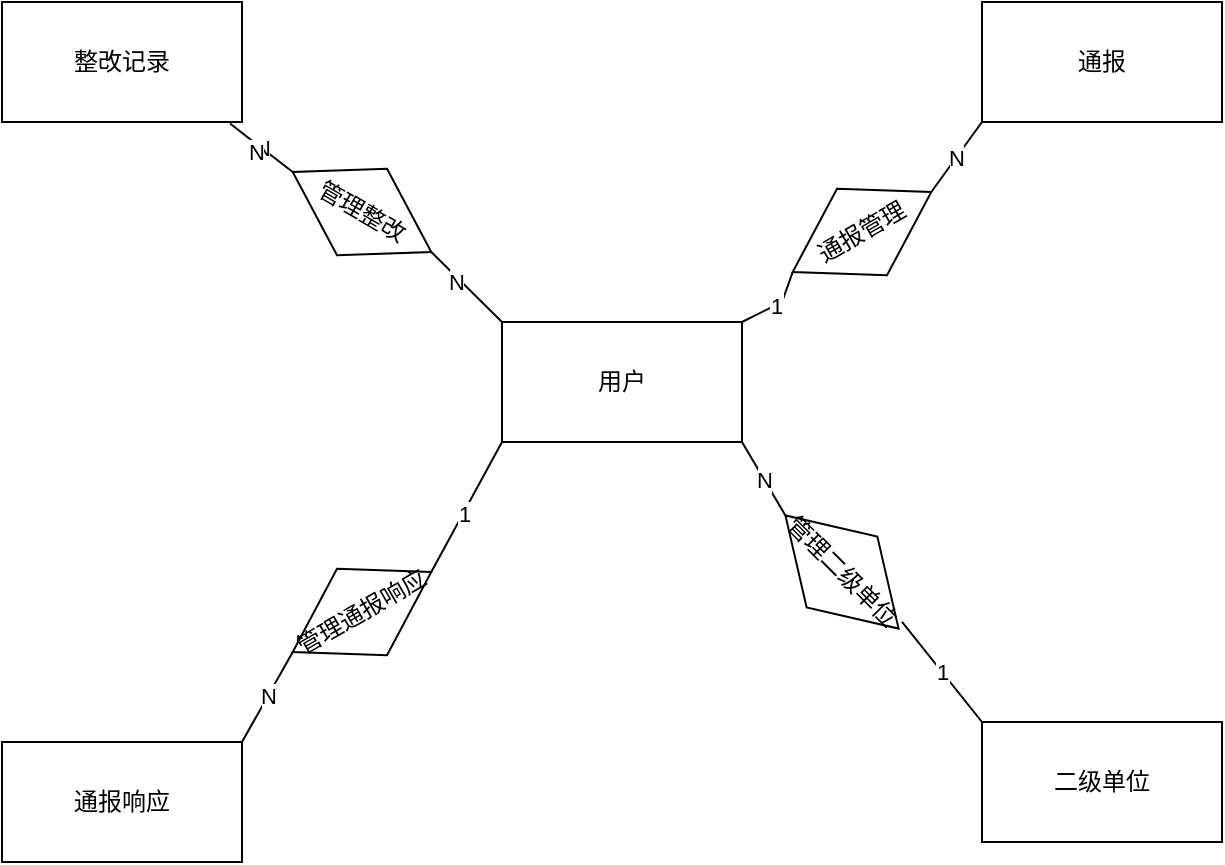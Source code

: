 <mxfile version="24.4.0" type="github">
  <diagram name="第 1 页" id="1wKrEfXNvUTdLOAu9VIF">
    <mxGraphModel dx="1050" dy="522" grid="1" gridSize="10" guides="1" tooltips="1" connect="1" arrows="1" fold="1" page="1" pageScale="1" pageWidth="827" pageHeight="1169" math="0" shadow="0">
      <root>
        <mxCell id="0" />
        <mxCell id="1" parent="0" />
        <mxCell id="uqFJg9rCa9zq86dVFu4z-1" value="用户" style="rounded=0;whiteSpace=wrap;html=1;" vertex="1" parent="1">
          <mxGeometry x="310" y="190" width="120" height="60" as="geometry" />
        </mxCell>
        <mxCell id="uqFJg9rCa9zq86dVFu4z-2" value="整改记录" style="rounded=0;whiteSpace=wrap;html=1;" vertex="1" parent="1">
          <mxGeometry x="60" y="30" width="120" height="60" as="geometry" />
        </mxCell>
        <mxCell id="uqFJg9rCa9zq86dVFu4z-3" value="通报" style="rounded=0;whiteSpace=wrap;html=1;" vertex="1" parent="1">
          <mxGeometry x="550" y="30" width="120" height="60" as="geometry" />
        </mxCell>
        <mxCell id="uqFJg9rCa9zq86dVFu4z-4" value="通报响应" style="rounded=0;whiteSpace=wrap;html=1;" vertex="1" parent="1">
          <mxGeometry x="60" y="400" width="120" height="60" as="geometry" />
        </mxCell>
        <mxCell id="uqFJg9rCa9zq86dVFu4z-5" value="二级单位" style="rounded=0;whiteSpace=wrap;html=1;" vertex="1" parent="1">
          <mxGeometry x="550" y="390" width="120" height="60" as="geometry" />
        </mxCell>
        <mxCell id="uqFJg9rCa9zq86dVFu4z-6" value="通报管理" style="rhombus;whiteSpace=wrap;html=1;rotation=-30;" vertex="1" parent="1">
          <mxGeometry x="450" y="120" width="80" height="50" as="geometry" />
        </mxCell>
        <mxCell id="uqFJg9rCa9zq86dVFu4z-8" value="管理二级单位" style="rhombus;whiteSpace=wrap;html=1;rotation=45;" vertex="1" parent="1">
          <mxGeometry x="440" y="290" width="80" height="50" as="geometry" />
        </mxCell>
        <mxCell id="uqFJg9rCa9zq86dVFu4z-9" value="管理整改" style="rhombus;whiteSpace=wrap;html=1;rotation=30;" vertex="1" parent="1">
          <mxGeometry x="200" y="110" width="80" height="50" as="geometry" />
        </mxCell>
        <mxCell id="uqFJg9rCa9zq86dVFu4z-10" value="管理通报响应" style="rhombus;whiteSpace=wrap;html=1;rotation=-30;" vertex="1" parent="1">
          <mxGeometry x="200" y="310" width="80" height="50" as="geometry" />
        </mxCell>
        <mxCell id="uqFJg9rCa9zq86dVFu4z-11" value="" style="endArrow=none;html=1;rounded=0;exitX=0;exitY=0;exitDx=0;exitDy=0;entryX=1;entryY=0.5;entryDx=0;entryDy=0;" edge="1" parent="1" source="uqFJg9rCa9zq86dVFu4z-1" target="uqFJg9rCa9zq86dVFu4z-9">
          <mxGeometry width="50" height="50" relative="1" as="geometry">
            <mxPoint x="390" y="300" as="sourcePoint" />
            <mxPoint x="440" y="250" as="targetPoint" />
          </mxGeometry>
        </mxCell>
        <mxCell id="uqFJg9rCa9zq86dVFu4z-13" value="N" style="edgeLabel;html=1;align=center;verticalAlign=middle;resizable=0;points=[];" vertex="1" connectable="0" parent="uqFJg9rCa9zq86dVFu4z-11">
          <mxGeometry x="0.234" y="2" relative="1" as="geometry">
            <mxPoint as="offset" />
          </mxGeometry>
        </mxCell>
        <mxCell id="uqFJg9rCa9zq86dVFu4z-12" value="N" style="endArrow=none;html=1;rounded=0;entryX=0;entryY=0.5;entryDx=0;entryDy=0;exitX=0.95;exitY=1.013;exitDx=0;exitDy=0;exitPerimeter=0;" edge="1" parent="1" source="uqFJg9rCa9zq86dVFu4z-2" target="uqFJg9rCa9zq86dVFu4z-9">
          <mxGeometry width="50" height="50" relative="1" as="geometry">
            <mxPoint x="120" y="150" as="sourcePoint" />
            <mxPoint x="200" y="110" as="targetPoint" />
          </mxGeometry>
        </mxCell>
        <mxCell id="uqFJg9rCa9zq86dVFu4z-14" value="N" style="edgeLabel;html=1;align=center;verticalAlign=middle;resizable=0;points=[];" vertex="1" connectable="0" parent="uqFJg9rCa9zq86dVFu4z-12">
          <mxGeometry x="-0.056" y="-3" relative="1" as="geometry">
            <mxPoint as="offset" />
          </mxGeometry>
        </mxCell>
        <mxCell id="uqFJg9rCa9zq86dVFu4z-15" value="1" style="endArrow=none;html=1;rounded=0;exitX=1;exitY=0;exitDx=0;exitDy=0;entryX=0;entryY=0.5;entryDx=0;entryDy=0;" edge="1" parent="1" source="uqFJg9rCa9zq86dVFu4z-1" target="uqFJg9rCa9zq86dVFu4z-6">
          <mxGeometry width="50" height="50" relative="1" as="geometry">
            <mxPoint x="420" y="210" as="sourcePoint" />
            <mxPoint x="470" y="160" as="targetPoint" />
            <Array as="points">
              <mxPoint x="450" y="180" />
            </Array>
          </mxGeometry>
        </mxCell>
        <mxCell id="uqFJg9rCa9zq86dVFu4z-16" value="N" style="endArrow=none;html=1;rounded=0;entryX=0;entryY=1;entryDx=0;entryDy=0;exitX=1;exitY=0.5;exitDx=0;exitDy=0;" edge="1" parent="1" source="uqFJg9rCa9zq86dVFu4z-6" target="uqFJg9rCa9zq86dVFu4z-3">
          <mxGeometry width="50" height="50" relative="1" as="geometry">
            <mxPoint x="500" y="130" as="sourcePoint" />
            <mxPoint x="550" y="80" as="targetPoint" />
          </mxGeometry>
        </mxCell>
        <mxCell id="uqFJg9rCa9zq86dVFu4z-17" value="" style="endArrow=none;html=1;rounded=0;exitX=1;exitY=0.5;exitDx=0;exitDy=0;" edge="1" parent="1" source="uqFJg9rCa9zq86dVFu4z-10">
          <mxGeometry width="50" height="50" relative="1" as="geometry">
            <mxPoint x="260" y="300" as="sourcePoint" />
            <mxPoint x="310" y="250" as="targetPoint" />
          </mxGeometry>
        </mxCell>
        <mxCell id="uqFJg9rCa9zq86dVFu4z-19" value="1" style="edgeLabel;html=1;align=center;verticalAlign=middle;resizable=0;points=[];" vertex="1" connectable="0" parent="uqFJg9rCa9zq86dVFu4z-17">
          <mxGeometry x="-0.122" y="-1" relative="1" as="geometry">
            <mxPoint y="-1" as="offset" />
          </mxGeometry>
        </mxCell>
        <mxCell id="uqFJg9rCa9zq86dVFu4z-18" value="N" style="endArrow=none;html=1;rounded=0;exitX=1;exitY=0;exitDx=0;exitDy=0;entryX=0;entryY=0.5;entryDx=0;entryDy=0;" edge="1" parent="1" source="uqFJg9rCa9zq86dVFu4z-4" target="uqFJg9rCa9zq86dVFu4z-10">
          <mxGeometry width="50" height="50" relative="1" as="geometry">
            <mxPoint x="130" y="380" as="sourcePoint" />
            <mxPoint x="180" y="330" as="targetPoint" />
          </mxGeometry>
        </mxCell>
        <mxCell id="uqFJg9rCa9zq86dVFu4z-20" value="N" style="endArrow=none;html=1;rounded=0;entryX=0;entryY=0.5;entryDx=0;entryDy=0;exitX=1;exitY=1;exitDx=0;exitDy=0;" edge="1" parent="1" source="uqFJg9rCa9zq86dVFu4z-1" target="uqFJg9rCa9zq86dVFu4z-8">
          <mxGeometry width="50" height="50" relative="1" as="geometry">
            <mxPoint x="300" y="370" as="sourcePoint" />
            <mxPoint x="350" y="320" as="targetPoint" />
          </mxGeometry>
        </mxCell>
        <mxCell id="uqFJg9rCa9zq86dVFu4z-22" value="1" style="endArrow=none;html=1;rounded=0;entryX=0;entryY=0;entryDx=0;entryDy=0;exitX=0.986;exitY=0.429;exitDx=0;exitDy=0;exitPerimeter=0;" edge="1" parent="1" source="uqFJg9rCa9zq86dVFu4z-8" target="uqFJg9rCa9zq86dVFu4z-5">
          <mxGeometry width="50" height="50" relative="1" as="geometry">
            <mxPoint x="370" y="450" as="sourcePoint" />
            <mxPoint x="420" y="400" as="targetPoint" />
          </mxGeometry>
        </mxCell>
      </root>
    </mxGraphModel>
  </diagram>
</mxfile>
